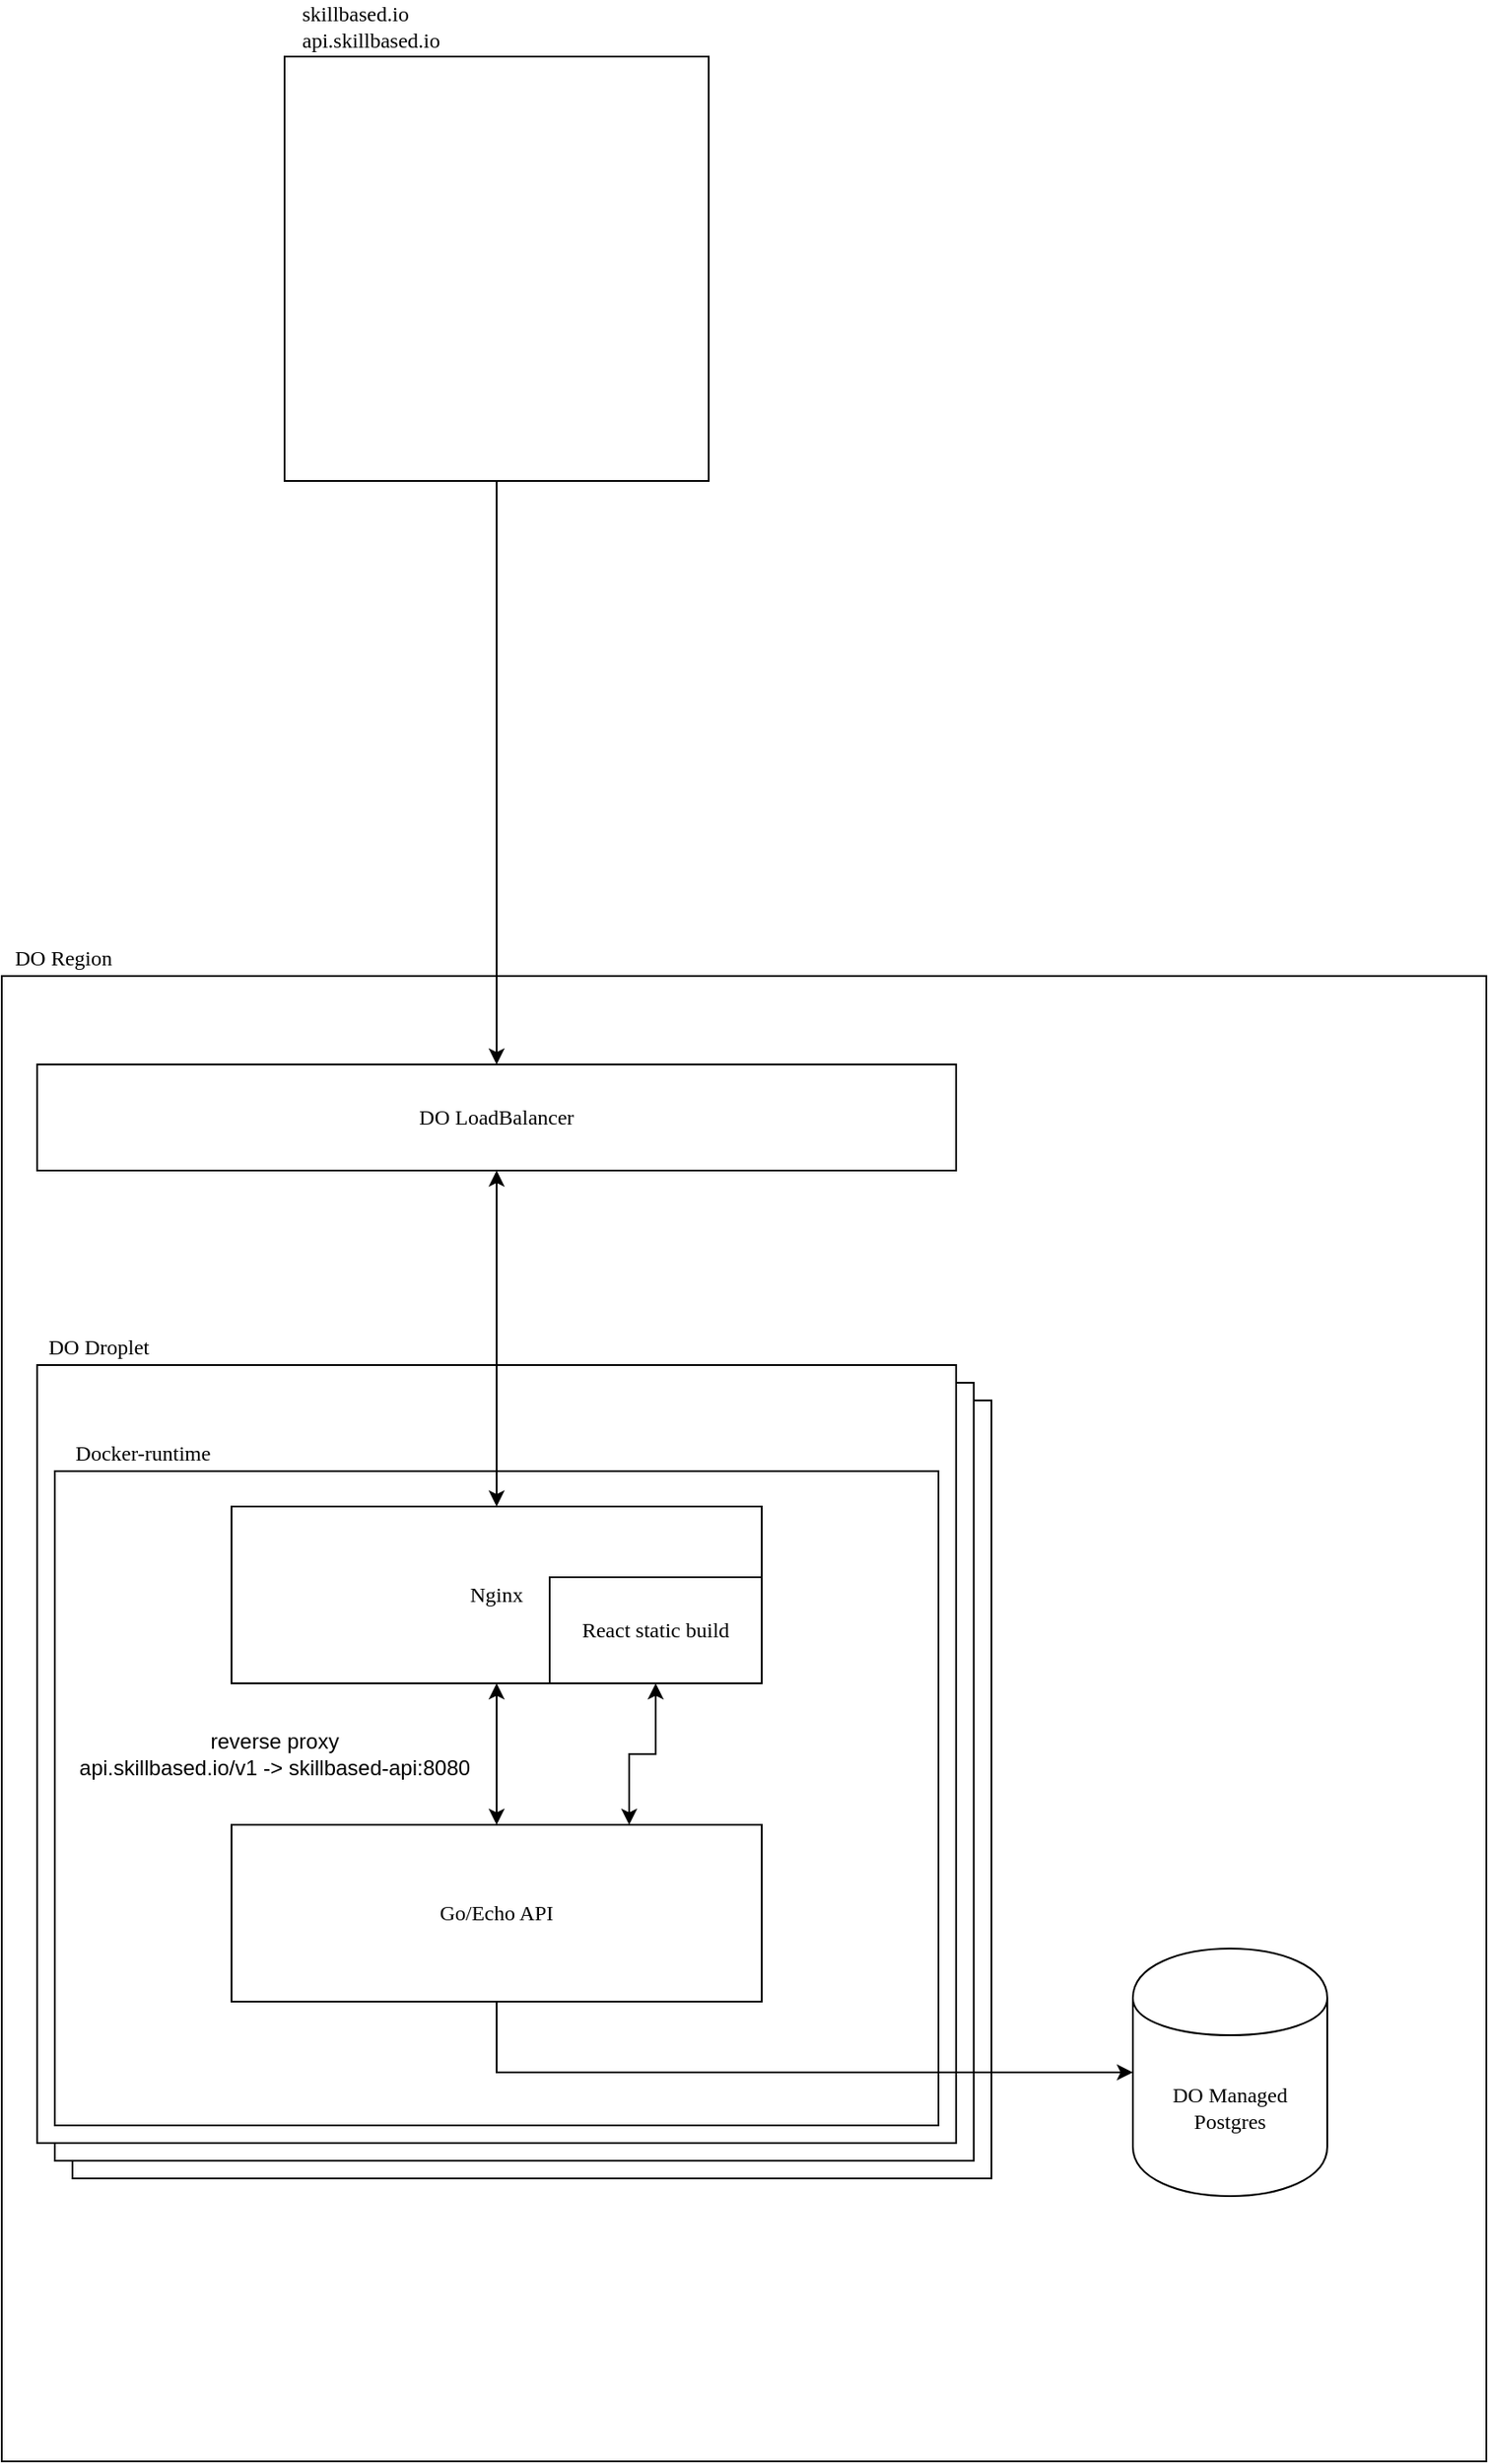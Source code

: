 <mxfile version="12.4.2" type="device" pages="1"><diagram id="dyb51R0EueAZf_mkYcGe" name="Page-1"><mxGraphModel dx="1086" dy="2066" grid="1" gridSize="10" guides="1" tooltips="1" connect="1" arrows="1" fold="1" page="1" pageScale="1" pageWidth="850" pageHeight="1100" math="0" shadow="0"><root><mxCell id="0"/><mxCell id="ICVe30k9arZrcXVnowfW-14" value="Region" parent="0"/><mxCell id="ICVe30k9arZrcXVnowfW-15" value="" style="rounded=0;whiteSpace=wrap;html=1;fontFamily=Verdana;" parent="ICVe30k9arZrcXVnowfW-14" vertex="1"><mxGeometry x="40" y="-80" width="840" height="840" as="geometry"/></mxCell><mxCell id="ICVe30k9arZrcXVnowfW-16" value="DO Region" style="text;html=1;strokeColor=none;fillColor=none;align=center;verticalAlign=middle;whiteSpace=wrap;rounded=0;fontFamily=Verdana;" parent="ICVe30k9arZrcXVnowfW-14" vertex="1"><mxGeometry x="40" y="-100" width="70" height="20" as="geometry"/></mxCell><mxCell id="jSq4BMM-dwN4NsrPD59a-1" style="edgeStyle=orthogonalEdgeStyle;rounded=0;orthogonalLoop=1;jettySize=auto;html=1;exitX=0.5;exitY=1;exitDx=0;exitDy=0;entryX=0.5;entryY=0;entryDx=0;entryDy=0;" parent="ICVe30k9arZrcXVnowfW-14" source="5a8V77InowbygoKBsTKw-3" target="ICVe30k9arZrcXVnowfW-26" edge="1"><mxGeometry relative="1" as="geometry"/></mxCell><mxCell id="I62SKHEX1mH2ZU1zewAx-9" value="Untitled Layer" parent="0"/><mxCell id="I62SKHEX1mH2ZU1zewAx-10" value="" style="rounded=0;whiteSpace=wrap;html=1;" vertex="1" parent="I62SKHEX1mH2ZU1zewAx-9"><mxGeometry x="80" y="160" width="520" height="440" as="geometry"/></mxCell><mxCell id="I62SKHEX1mH2ZU1zewAx-11" value="" style="rounded=0;whiteSpace=wrap;html=1;" vertex="1" parent="I62SKHEX1mH2ZU1zewAx-9"><mxGeometry x="70" y="150" width="520" height="440" as="geometry"/></mxCell><mxCell id="1" value="Droplet" parent="0"/><mxCell id="ICVe30k9arZrcXVnowfW-1" value="" style="rounded=0;whiteSpace=wrap;html=1;" parent="1" vertex="1"><mxGeometry x="60" y="140" width="520" height="440" as="geometry"/></mxCell><mxCell id="ICVe30k9arZrcXVnowfW-18" value="DO Droplet" style="text;html=1;strokeColor=none;fillColor=none;align=center;verticalAlign=middle;whiteSpace=wrap;rounded=0;fontFamily=Verdana;" parent="1" vertex="1"><mxGeometry x="60" y="120" width="70" height="20" as="geometry"/></mxCell><mxCell id="ICVe30k9arZrcXVnowfW-3" value="Docker" parent="0"/><mxCell id="ICVe30k9arZrcXVnowfW-4" value="" style="rounded=0;whiteSpace=wrap;html=1;" parent="ICVe30k9arZrcXVnowfW-3" vertex="1"><mxGeometry x="70" y="200" width="500" height="370" as="geometry"/></mxCell><mxCell id="ICVe30k9arZrcXVnowfW-7" value="Docker-runtime" style="text;html=1;strokeColor=none;fillColor=none;align=center;verticalAlign=middle;whiteSpace=wrap;rounded=0;fontFamily=Verdana;" parent="ICVe30k9arZrcXVnowfW-3" vertex="1"><mxGeometry x="70" y="180" width="100" height="20" as="geometry"/></mxCell><mxCell id="ICVe30k9arZrcXVnowfW-21" style="edgeStyle=orthogonalEdgeStyle;rounded=0;orthogonalLoop=1;jettySize=auto;html=1;exitX=0.5;exitY=1;exitDx=0;exitDy=0;entryX=0.5;entryY=0;entryDx=0;entryDy=0;fontFamily=Verdana;startArrow=classic;startFill=1;" parent="ICVe30k9arZrcXVnowfW-3" source="ICVe30k9arZrcXVnowfW-13" target="ICVe30k9arZrcXVnowfW-10" edge="1"><mxGeometry relative="1" as="geometry"/></mxCell><mxCell id="ICVe30k9arZrcXVnowfW-23" value="DO Managed Postgres" style="shape=cylinder;whiteSpace=wrap;html=1;boundedLbl=1;backgroundOutline=1;fontFamily=Verdana;" parent="ICVe30k9arZrcXVnowfW-3" vertex="1"><mxGeometry x="680" y="470" width="110" height="140" as="geometry"/></mxCell><mxCell id="ICVe30k9arZrcXVnowfW-9" value="Untitled Layer" parent="0"/><mxCell id="ICVe30k9arZrcXVnowfW-10" value="Go/Echo API" style="rounded=0;whiteSpace=wrap;html=1;fontFamily=Verdana;" parent="ICVe30k9arZrcXVnowfW-9" vertex="1"><mxGeometry x="170" y="400" width="300" height="100" as="geometry"/></mxCell><mxCell id="ICVe30k9arZrcXVnowfW-11" value="Untitled Layer" parent="0"/><mxCell id="ICVe30k9arZrcXVnowfW-13" value="Nginx" style="rounded=0;whiteSpace=wrap;html=1;fontFamily=Verdana;" parent="ICVe30k9arZrcXVnowfW-11" vertex="1"><mxGeometry x="170" y="220" width="300" height="100" as="geometry"/></mxCell><mxCell id="ICVe30k9arZrcXVnowfW-27" style="edgeStyle=orthogonalEdgeStyle;rounded=0;orthogonalLoop=1;jettySize=auto;html=1;exitX=0.5;exitY=1;exitDx=0;exitDy=0;entryX=0.5;entryY=0;entryDx=0;entryDy=0;startArrow=classic;startFill=1;fontFamily=Verdana;" parent="ICVe30k9arZrcXVnowfW-11" source="ICVe30k9arZrcXVnowfW-26" target="ICVe30k9arZrcXVnowfW-13" edge="1"><mxGeometry relative="1" as="geometry"/></mxCell><mxCell id="ICVe30k9arZrcXVnowfW-26" value="DO LoadBalancer" style="rounded=0;whiteSpace=wrap;html=1;fontFamily=Verdana;" parent="ICVe30k9arZrcXVnowfW-11" vertex="1"><mxGeometry x="60" y="-30" width="520" height="60" as="geometry"/></mxCell><mxCell id="5a8V77InowbygoKBsTKw-7" style="edgeStyle=orthogonalEdgeStyle;rounded=0;orthogonalLoop=1;jettySize=auto;html=1;exitX=0.5;exitY=1;exitDx=0;exitDy=0;entryX=0.75;entryY=0;entryDx=0;entryDy=0;startArrow=classic;startFill=1;fontFamily=Verdana;" parent="ICVe30k9arZrcXVnowfW-11" source="5a8V77InowbygoKBsTKw-2" target="ICVe30k9arZrcXVnowfW-10" edge="1"><mxGeometry relative="1" as="geometry"/></mxCell><mxCell id="5a8V77InowbygoKBsTKw-2" value="React static build" style="rounded=0;whiteSpace=wrap;html=1;fontFamily=Verdana;" parent="ICVe30k9arZrcXVnowfW-11" vertex="1"><mxGeometry x="350" y="260" width="120" height="60" as="geometry"/></mxCell><mxCell id="5a8V77InowbygoKBsTKw-3" value="" style="rounded=0;whiteSpace=wrap;html=1;fontFamily=Verdana;" parent="ICVe30k9arZrcXVnowfW-11" vertex="1"><mxGeometry x="200" y="-600" width="240" height="240" as="geometry"/></mxCell><mxCell id="5a8V77InowbygoKBsTKw-4" value="&lt;div style=&quot;text-align: left&quot;&gt;&lt;span&gt;skillbased.io&lt;/span&gt;&lt;/div&gt;api.skillbased.io" style="text;html=1;strokeColor=none;fillColor=none;align=center;verticalAlign=middle;whiteSpace=wrap;rounded=0;fontFamily=Verdana;" parent="ICVe30k9arZrcXVnowfW-11" vertex="1"><mxGeometry x="204" y="-627" width="90" height="20" as="geometry"/></mxCell><mxCell id="I62SKHEX1mH2ZU1zewAx-2" style="edgeStyle=orthogonalEdgeStyle;rounded=0;orthogonalLoop=1;jettySize=auto;html=1;exitX=0.5;exitY=1;exitDx=0;exitDy=0;entryX=0;entryY=0.5;entryDx=0;entryDy=0;" edge="1" parent="ICVe30k9arZrcXVnowfW-11" source="ICVe30k9arZrcXVnowfW-10" target="ICVe30k9arZrcXVnowfW-23"><mxGeometry relative="1" as="geometry"/></mxCell><mxCell id="I62SKHEX1mH2ZU1zewAx-7" value="reverse proxy&lt;br&gt;api.skillbased.io/v1 -&amp;gt; skillbased-api:8080" style="text;html=1;strokeColor=none;fillColor=none;align=center;verticalAlign=middle;whiteSpace=wrap;rounded=0;" vertex="1" parent="ICVe30k9arZrcXVnowfW-11"><mxGeometry x="79" y="350" width="231" height="20" as="geometry"/></mxCell></root></mxGraphModel></diagram></mxfile>
